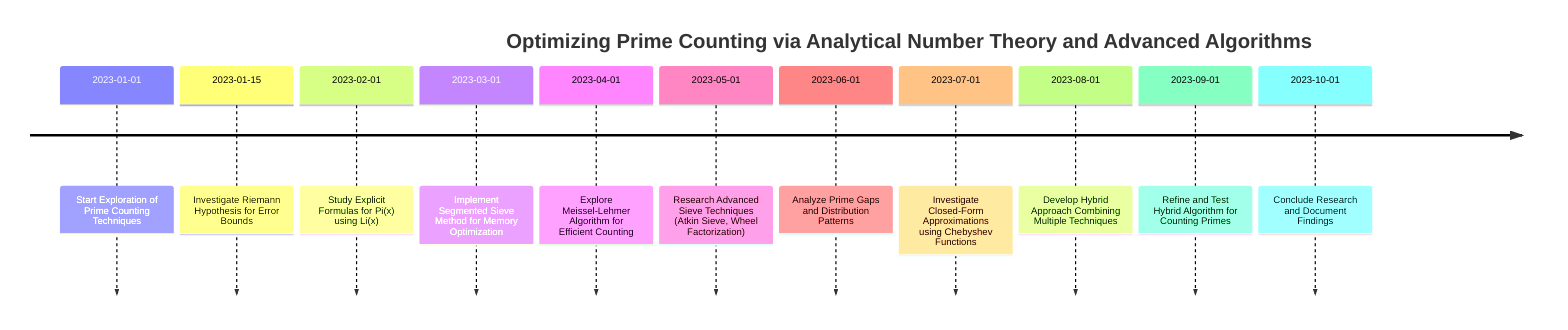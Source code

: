 timeline
        title Optimizing Prime Counting via Analytical Number Theory and Advanced Algorithms
        2023-01-01 : Start Exploration of Prime Counting Techniques
        2023-01-15 : Investigate Riemann Hypothesis for Error Bounds
        2023-02-01 : Study Explicit Formulas for Pi(x) using Li(x)
        2023-03-01 : Implement Segmented Sieve Method for Memory Optimization
        2023-04-01 : Explore Meissel-Lehmer Algorithm for Efficient Counting
        2023-05-01 : Research Advanced Sieve Techniques (Atkin Sieve, Wheel Factorization)
        2023-06-01 : Analyze Prime Gaps and Distribution Patterns
        2023-07-01 : Investigate Closed-Form Approximations using Chebyshev Functions
        2023-08-01 : Develop Hybrid Approach Combining Multiple Techniques
        2023-09-01 : Refine and Test Hybrid Algorithm for Counting Primes
        2023-10-01 : Conclude Research and Document Findings
